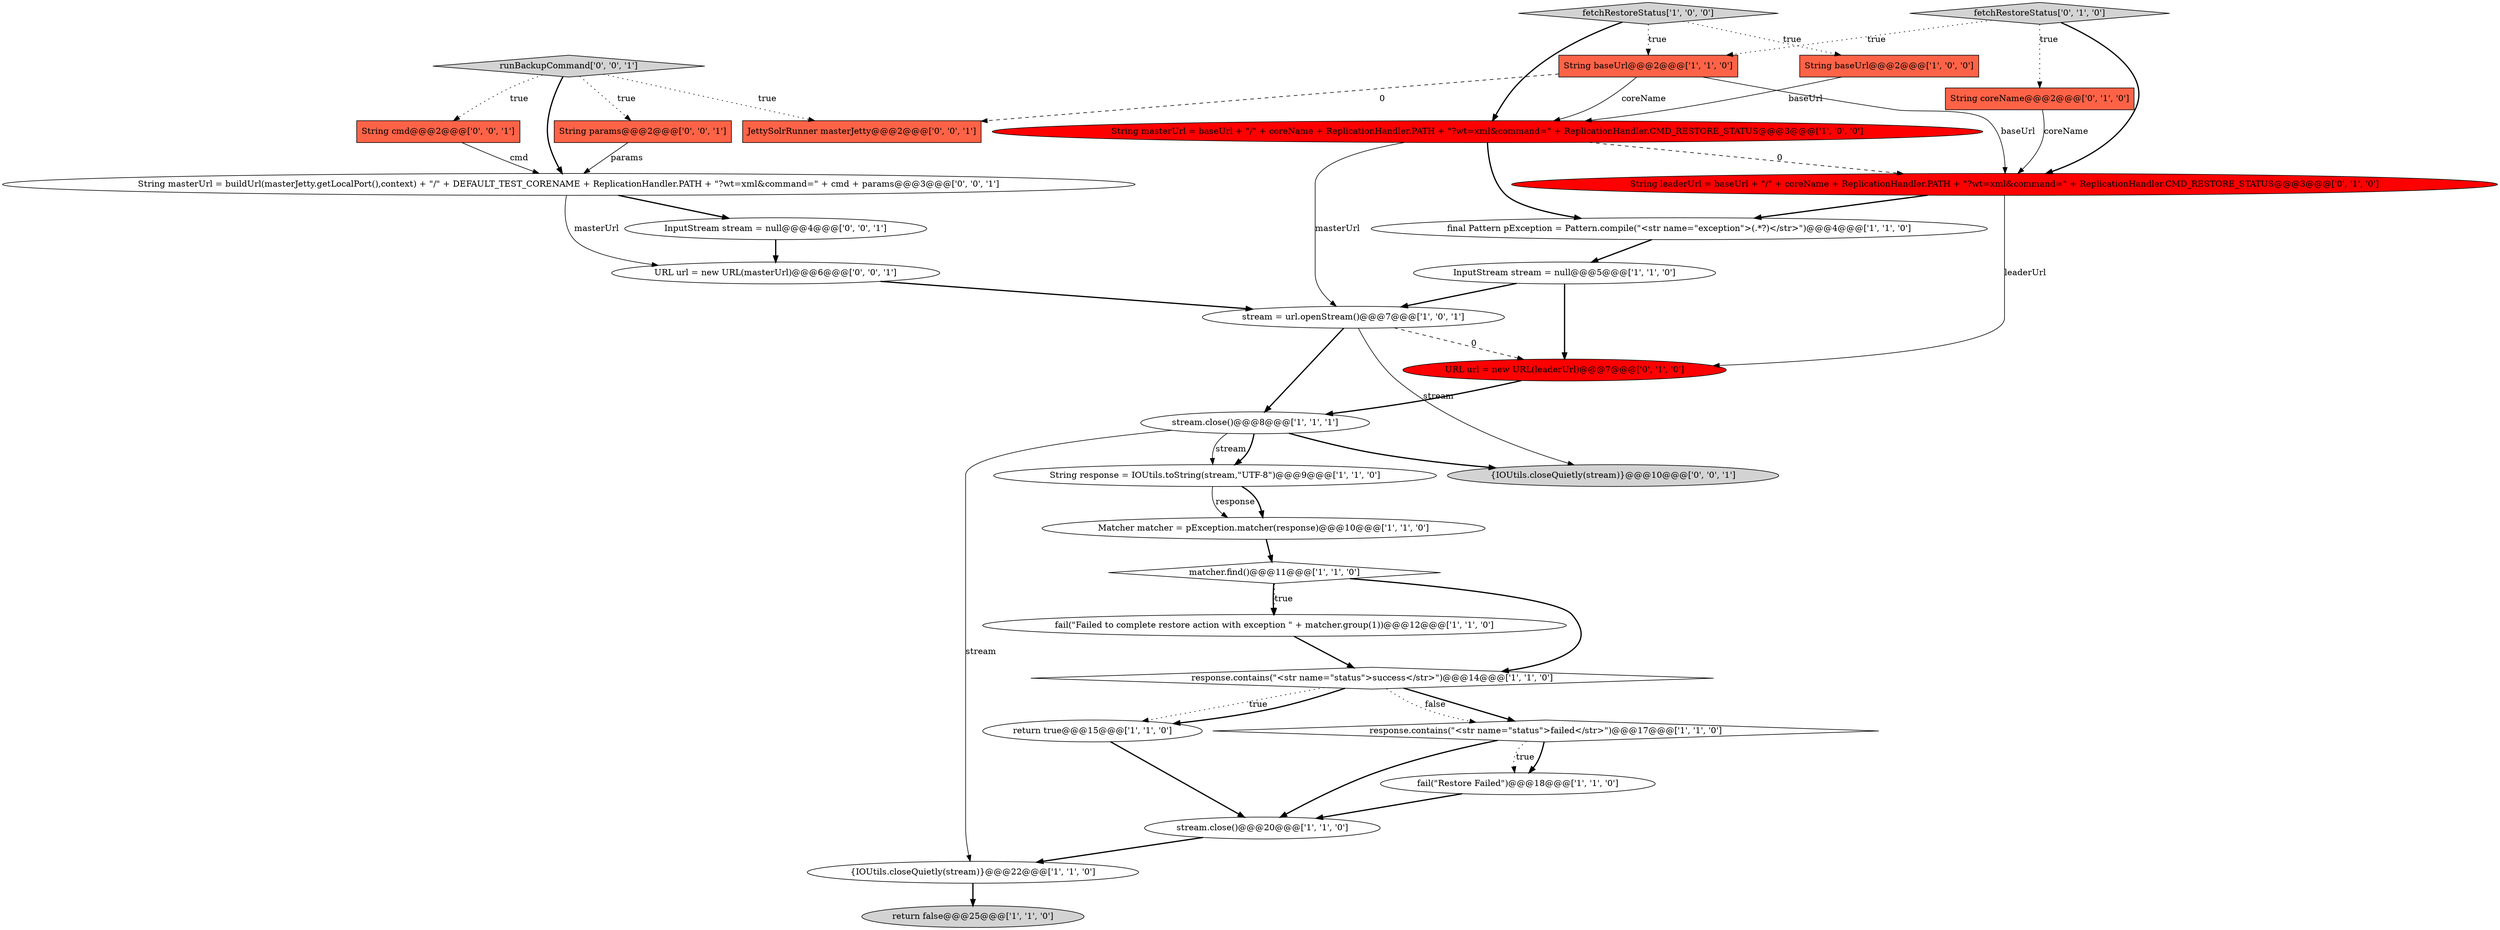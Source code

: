 digraph {
19 [style = filled, label = "String coreName@@@2@@@['0', '1', '0']", fillcolor = tomato, shape = box image = "AAA0AAABBB2BBB"];
14 [style = filled, label = "fetchRestoreStatus['1', '0', '0']", fillcolor = lightgray, shape = diamond image = "AAA0AAABBB1BBB"];
30 [style = filled, label = "URL url = new URL(masterUrl)@@@6@@@['0', '0', '1']", fillcolor = white, shape = ellipse image = "AAA0AAABBB3BBB"];
0 [style = filled, label = "return false@@@25@@@['1', '1', '0']", fillcolor = lightgray, shape = ellipse image = "AAA0AAABBB1BBB"];
11 [style = filled, label = "String masterUrl = baseUrl + \"/\" + coreName + ReplicationHandler.PATH + \"?wt=xml&command=\" + ReplicationHandler.CMD_RESTORE_STATUS@@@3@@@['1', '0', '0']", fillcolor = red, shape = ellipse image = "AAA1AAABBB1BBB"];
4 [style = filled, label = "stream.close()@@@20@@@['1', '1', '0']", fillcolor = white, shape = ellipse image = "AAA0AAABBB1BBB"];
26 [style = filled, label = "InputStream stream = null@@@4@@@['0', '0', '1']", fillcolor = white, shape = ellipse image = "AAA0AAABBB3BBB"];
21 [style = filled, label = "URL url = new URL(leaderUrl)@@@7@@@['0', '1', '0']", fillcolor = red, shape = ellipse image = "AAA1AAABBB2BBB"];
29 [style = filled, label = "String masterUrl = buildUrl(masterJetty.getLocalPort(),context) + \"/\" + DEFAULT_TEST_CORENAME + ReplicationHandler.PATH + \"?wt=xml&command=\" + cmd + params@@@3@@@['0', '0', '1']", fillcolor = white, shape = ellipse image = "AAA0AAABBB3BBB"];
5 [style = filled, label = "String baseUrl@@@2@@@['1', '0', '0']", fillcolor = tomato, shape = box image = "AAA0AAABBB1BBB"];
15 [style = filled, label = "String baseUrl@@@2@@@['1', '1', '0']", fillcolor = tomato, shape = box image = "AAA0AAABBB1BBB"];
27 [style = filled, label = "String params@@@2@@@['0', '0', '1']", fillcolor = tomato, shape = box image = "AAA0AAABBB3BBB"];
1 [style = filled, label = "stream.close()@@@8@@@['1', '1', '1']", fillcolor = white, shape = ellipse image = "AAA0AAABBB1BBB"];
8 [style = filled, label = "fail(\"Failed to complete restore action with exception \" + matcher.group(1))@@@12@@@['1', '1', '0']", fillcolor = white, shape = ellipse image = "AAA0AAABBB1BBB"];
10 [style = filled, label = "InputStream stream = null@@@5@@@['1', '1', '0']", fillcolor = white, shape = ellipse image = "AAA0AAABBB1BBB"];
28 [style = filled, label = "JettySolrRunner masterJetty@@@2@@@['0', '0', '1']", fillcolor = tomato, shape = box image = "AAA0AAABBB3BBB"];
13 [style = filled, label = "Matcher matcher = pException.matcher(response)@@@10@@@['1', '1', '0']", fillcolor = white, shape = ellipse image = "AAA0AAABBB1BBB"];
20 [style = filled, label = "String leaderUrl = baseUrl + \"/\" + coreName + ReplicationHandler.PATH + \"?wt=xml&command=\" + ReplicationHandler.CMD_RESTORE_STATUS@@@3@@@['0', '1', '0']", fillcolor = red, shape = ellipse image = "AAA1AAABBB2BBB"];
3 [style = filled, label = "return true@@@15@@@['1', '1', '0']", fillcolor = white, shape = ellipse image = "AAA0AAABBB1BBB"];
9 [style = filled, label = "{IOUtils.closeQuietly(stream)}@@@22@@@['1', '1', '0']", fillcolor = white, shape = ellipse image = "AAA0AAABBB1BBB"];
7 [style = filled, label = "matcher.find()@@@11@@@['1', '1', '0']", fillcolor = white, shape = diamond image = "AAA0AAABBB1BBB"];
25 [style = filled, label = "String cmd@@@2@@@['0', '0', '1']", fillcolor = tomato, shape = box image = "AAA0AAABBB3BBB"];
17 [style = filled, label = "response.contains(\"<str name=\"status\">success</str>\")@@@14@@@['1', '1', '0']", fillcolor = white, shape = diamond image = "AAA0AAABBB1BBB"];
22 [style = filled, label = "fetchRestoreStatus['0', '1', '0']", fillcolor = lightgray, shape = diamond image = "AAA0AAABBB2BBB"];
6 [style = filled, label = "response.contains(\"<str name=\"status\">failed</str>\")@@@17@@@['1', '1', '0']", fillcolor = white, shape = diamond image = "AAA0AAABBB1BBB"];
18 [style = filled, label = "fail(\"Restore Failed\")@@@18@@@['1', '1', '0']", fillcolor = white, shape = ellipse image = "AAA0AAABBB1BBB"];
2 [style = filled, label = "String response = IOUtils.toString(stream,\"UTF-8\")@@@9@@@['1', '1', '0']", fillcolor = white, shape = ellipse image = "AAA0AAABBB1BBB"];
24 [style = filled, label = "runBackupCommand['0', '0', '1']", fillcolor = lightgray, shape = diamond image = "AAA0AAABBB3BBB"];
23 [style = filled, label = "{IOUtils.closeQuietly(stream)}@@@10@@@['0', '0', '1']", fillcolor = lightgray, shape = ellipse image = "AAA0AAABBB3BBB"];
12 [style = filled, label = "final Pattern pException = Pattern.compile(\"<str name=\"exception\">(.*?)</str>\")@@@4@@@['1', '1', '0']", fillcolor = white, shape = ellipse image = "AAA0AAABBB1BBB"];
16 [style = filled, label = "stream = url.openStream()@@@7@@@['1', '0', '1']", fillcolor = white, shape = ellipse image = "AAA0AAABBB1BBB"];
20->21 [style = solid, label="leaderUrl"];
4->9 [style = bold, label=""];
2->13 [style = solid, label="response"];
25->29 [style = solid, label="cmd"];
22->19 [style = dotted, label="true"];
7->17 [style = bold, label=""];
11->20 [style = dashed, label="0"];
9->0 [style = bold, label=""];
15->28 [style = dashed, label="0"];
17->6 [style = bold, label=""];
24->25 [style = dotted, label="true"];
5->11 [style = solid, label="baseUrl"];
15->11 [style = solid, label="coreName"];
1->2 [style = solid, label="stream"];
6->18 [style = bold, label=""];
17->6 [style = dotted, label="false"];
15->20 [style = solid, label="baseUrl"];
11->12 [style = bold, label=""];
24->29 [style = bold, label=""];
10->21 [style = bold, label=""];
24->27 [style = dotted, label="true"];
7->8 [style = bold, label=""];
24->28 [style = dotted, label="true"];
3->4 [style = bold, label=""];
16->21 [style = dashed, label="0"];
17->3 [style = dotted, label="true"];
1->23 [style = bold, label=""];
2->13 [style = bold, label=""];
29->30 [style = solid, label="masterUrl"];
29->26 [style = bold, label=""];
26->30 [style = bold, label=""];
8->17 [style = bold, label=""];
16->23 [style = solid, label="stream"];
6->4 [style = bold, label=""];
14->15 [style = dotted, label="true"];
12->10 [style = bold, label=""];
14->5 [style = dotted, label="true"];
6->18 [style = dotted, label="true"];
18->4 [style = bold, label=""];
10->16 [style = bold, label=""];
22->20 [style = bold, label=""];
16->1 [style = bold, label=""];
13->7 [style = bold, label=""];
11->16 [style = solid, label="masterUrl"];
21->1 [style = bold, label=""];
20->12 [style = bold, label=""];
17->3 [style = bold, label=""];
1->2 [style = bold, label=""];
1->9 [style = solid, label="stream"];
27->29 [style = solid, label="params"];
30->16 [style = bold, label=""];
7->8 [style = dotted, label="true"];
14->11 [style = bold, label=""];
22->15 [style = dotted, label="true"];
19->20 [style = solid, label="coreName"];
}
